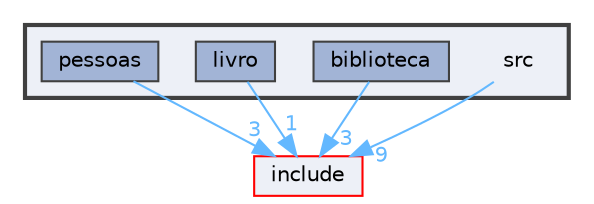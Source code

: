 digraph "src"
{
 // LATEX_PDF_SIZE
  bgcolor="transparent";
  edge [fontname=Helvetica,fontsize=10,labelfontname=Helvetica,labelfontsize=10];
  node [fontname=Helvetica,fontsize=10,shape=box,height=0.2,width=0.4];
  compound=true
  subgraph clusterdir_68267d1309a1af8e8297ef4c3efbcdba {
    graph [ bgcolor="#edf0f7", pencolor="grey25", label="", fontname=Helvetica,fontsize=10 style="filled,bold", URL="dir_68267d1309a1af8e8297ef4c3efbcdba.html",tooltip=""]
    dir_68267d1309a1af8e8297ef4c3efbcdba [shape=plaintext, label="src"];
  dir_83ddd60d10418e8186d45ae622b56e24 [label="biblioteca", fillcolor="#a2b4d6", color="grey25", style="filled", URL="dir_83ddd60d10418e8186d45ae622b56e24.html",tooltip=""];
  dir_8113687c0d7e57f9e5c069971be2cb0e [label="livro", fillcolor="#a2b4d6", color="grey25", style="filled", URL="dir_8113687c0d7e57f9e5c069971be2cb0e.html",tooltip=""];
  dir_e240d41e74d156da942fc93f749dbb9c [label="pessoas", fillcolor="#a2b4d6", color="grey25", style="filled", URL="dir_e240d41e74d156da942fc93f749dbb9c.html",tooltip=""];
  }
  dir_d44c64559bbebec7f509842c48db8b23 [label="include", fillcolor="#edf0f7", color="red", style="filled", URL="dir_d44c64559bbebec7f509842c48db8b23.html",tooltip=""];
  dir_68267d1309a1af8e8297ef4c3efbcdba->dir_d44c64559bbebec7f509842c48db8b23 [headlabel="9", labeldistance=1.5 headhref="dir_000008_000003.html" color="steelblue1" fontcolor="steelblue1"];
  dir_83ddd60d10418e8186d45ae622b56e24->dir_d44c64559bbebec7f509842c48db8b23 [headlabel="3", labeldistance=1.5 headhref="dir_000001_000003.html" color="steelblue1" fontcolor="steelblue1"];
  dir_8113687c0d7e57f9e5c069971be2cb0e->dir_d44c64559bbebec7f509842c48db8b23 [headlabel="1", labeldistance=1.5 headhref="dir_000005_000003.html" color="steelblue1" fontcolor="steelblue1"];
  dir_e240d41e74d156da942fc93f749dbb9c->dir_d44c64559bbebec7f509842c48db8b23 [headlabel="3", labeldistance=1.5 headhref="dir_000007_000003.html" color="steelblue1" fontcolor="steelblue1"];
}
